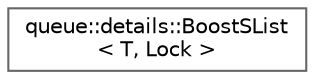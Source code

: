 digraph "类继承关系图"
{
 // LATEX_PDF_SIZE
  bgcolor="transparent";
  edge [fontname=Helvetica,fontsize=10,labelfontname=Helvetica,labelfontsize=10];
  node [fontname=Helvetica,fontsize=10,shape=box,height=0.2,width=0.4];
  rankdir="LR";
  Node0 [id="Node000000",label="queue::details::BoostSList\l\< T, Lock \>",height=0.2,width=0.4,color="grey40", fillcolor="white", style="filled",URL="$classqueue_1_1details_1_1_boost_s_list.html",tooltip=" "];
}
